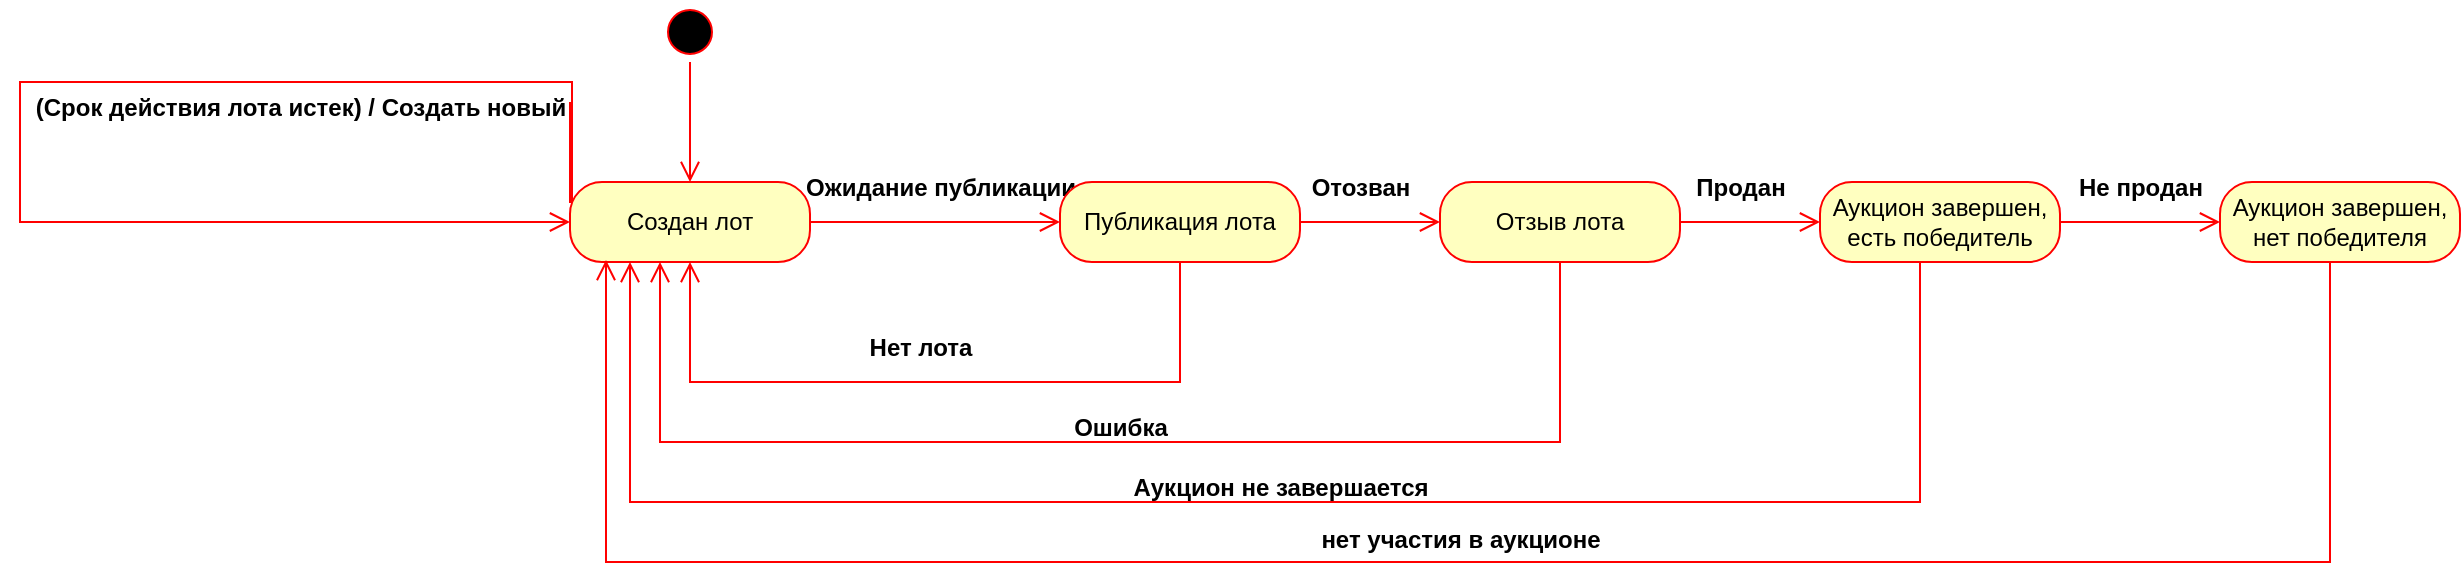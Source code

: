 <mxfile version="27.1.1">
  <diagram name="Страница — 1" id="BJoPQupQMTP9wN722gMG">
    <mxGraphModel dx="1624" dy="391" grid="1" gridSize="10" guides="1" tooltips="1" connect="1" arrows="1" fold="1" page="1" pageScale="1" pageWidth="827" pageHeight="1169" math="0" shadow="0">
      <root>
        <mxCell id="0" />
        <mxCell id="1" parent="0" />
        <mxCell id="Pz7HpV5F2o3lcfN9i-EV-1" value="" style="ellipse;html=1;shape=startState;fillColor=#000000;strokeColor=#ff0000;" vertex="1" parent="1">
          <mxGeometry x="170" y="60" width="30" height="30" as="geometry" />
        </mxCell>
        <mxCell id="Pz7HpV5F2o3lcfN9i-EV-2" value="" style="edgeStyle=orthogonalEdgeStyle;html=1;verticalAlign=bottom;endArrow=open;endSize=8;strokeColor=#ff0000;rounded=0;" edge="1" source="Pz7HpV5F2o3lcfN9i-EV-1" parent="1">
          <mxGeometry relative="1" as="geometry">
            <mxPoint x="185" y="150" as="targetPoint" />
          </mxGeometry>
        </mxCell>
        <mxCell id="Pz7HpV5F2o3lcfN9i-EV-3" value="Создан лот" style="rounded=1;whiteSpace=wrap;html=1;arcSize=40;fontColor=#000000;fillColor=#ffffc0;strokeColor=#ff0000;" vertex="1" parent="1">
          <mxGeometry x="125" y="150" width="120" height="40" as="geometry" />
        </mxCell>
        <mxCell id="Pz7HpV5F2o3lcfN9i-EV-4" value="" style="edgeStyle=orthogonalEdgeStyle;html=1;verticalAlign=bottom;endArrow=open;endSize=8;strokeColor=#ff0000;rounded=0;entryX=0;entryY=0.5;entryDx=0;entryDy=0;" edge="1" source="Pz7HpV5F2o3lcfN9i-EV-3" parent="1" target="Pz7HpV5F2o3lcfN9i-EV-5">
          <mxGeometry relative="1" as="geometry">
            <mxPoint x="310" y="170" as="targetPoint" />
          </mxGeometry>
        </mxCell>
        <mxCell id="Pz7HpV5F2o3lcfN9i-EV-6" value="Отзыв лота" style="rounded=1;whiteSpace=wrap;html=1;arcSize=40;fontColor=#000000;fillColor=#ffffc0;strokeColor=#ff0000;" vertex="1" parent="1">
          <mxGeometry x="560" y="150" width="120" height="40" as="geometry" />
        </mxCell>
        <mxCell id="Pz7HpV5F2o3lcfN9i-EV-7" value="" style="edgeStyle=orthogonalEdgeStyle;html=1;verticalAlign=bottom;endArrow=open;endSize=8;strokeColor=#ff0000;rounded=0;entryX=0;entryY=0.5;entryDx=0;entryDy=0;" edge="1" parent="1" source="Pz7HpV5F2o3lcfN9i-EV-5" target="Pz7HpV5F2o3lcfN9i-EV-6">
          <mxGeometry relative="1" as="geometry">
            <mxPoint x="375" y="170" as="targetPoint" />
            <mxPoint x="430" y="170" as="sourcePoint" />
          </mxGeometry>
        </mxCell>
        <mxCell id="Pz7HpV5F2o3lcfN9i-EV-8" value="Аукцион завершен, есть победитель" style="rounded=1;whiteSpace=wrap;html=1;arcSize=40;fontColor=#000000;fillColor=#ffffc0;strokeColor=#ff0000;" vertex="1" parent="1">
          <mxGeometry x="750" y="150" width="120" height="40" as="geometry" />
        </mxCell>
        <mxCell id="Pz7HpV5F2o3lcfN9i-EV-9" value="" style="edgeStyle=orthogonalEdgeStyle;html=1;verticalAlign=bottom;endArrow=open;endSize=8;strokeColor=#ff0000;rounded=0;entryX=0;entryY=0.5;entryDx=0;entryDy=0;" edge="1" source="Pz7HpV5F2o3lcfN9i-EV-8" parent="1" target="Pz7HpV5F2o3lcfN9i-EV-11">
          <mxGeometry relative="1" as="geometry">
            <mxPoint x="790" y="170" as="targetPoint" />
          </mxGeometry>
        </mxCell>
        <mxCell id="Pz7HpV5F2o3lcfN9i-EV-10" value="" style="edgeStyle=orthogonalEdgeStyle;html=1;verticalAlign=bottom;endArrow=open;endSize=8;strokeColor=#ff0000;rounded=0;entryX=0;entryY=0.5;entryDx=0;entryDy=0;exitX=1;exitY=0.5;exitDx=0;exitDy=0;" edge="1" parent="1" source="Pz7HpV5F2o3lcfN9i-EV-6" target="Pz7HpV5F2o3lcfN9i-EV-8">
          <mxGeometry relative="1" as="geometry">
            <mxPoint x="500" y="170" as="targetPoint" />
            <mxPoint x="450" y="170" as="sourcePoint" />
          </mxGeometry>
        </mxCell>
        <mxCell id="Pz7HpV5F2o3lcfN9i-EV-11" value="Аукцион завершен, нет победителя" style="rounded=1;whiteSpace=wrap;html=1;arcSize=40;fontColor=#000000;fillColor=#ffffc0;strokeColor=#ff0000;" vertex="1" parent="1">
          <mxGeometry x="950" y="150" width="120" height="40" as="geometry" />
        </mxCell>
        <mxCell id="Pz7HpV5F2o3lcfN9i-EV-12" value="Не продан" style="text;align=center;fontStyle=1;verticalAlign=middle;spacingLeft=3;spacingRight=3;strokeColor=none;rotatable=0;points=[[0,0.5],[1,0.5]];portConstraint=eastwest;html=1;" vertex="1" parent="1">
          <mxGeometry x="870" y="140" width="80" height="26" as="geometry" />
        </mxCell>
        <mxCell id="Pz7HpV5F2o3lcfN9i-EV-13" value="Продан" style="text;align=center;fontStyle=1;verticalAlign=middle;spacingLeft=3;spacingRight=3;strokeColor=none;rotatable=0;points=[[0,0.5],[1,0.5]];portConstraint=eastwest;html=1;" vertex="1" parent="1">
          <mxGeometry x="670" y="140" width="80" height="26" as="geometry" />
        </mxCell>
        <mxCell id="Pz7HpV5F2o3lcfN9i-EV-14" value="Отозван" style="text;align=center;fontStyle=1;verticalAlign=middle;spacingLeft=3;spacingRight=3;strokeColor=none;rotatable=0;points=[[0,0.5],[1,0.5]];portConstraint=eastwest;html=1;" vertex="1" parent="1">
          <mxGeometry x="480" y="140" width="80" height="26" as="geometry" />
        </mxCell>
        <mxCell id="Pz7HpV5F2o3lcfN9i-EV-15" value="Ожидание публикации" style="text;align=center;fontStyle=1;verticalAlign=middle;spacingLeft=3;spacingRight=3;strokeColor=none;rotatable=0;points=[[0,0.5],[1,0.5]];portConstraint=eastwest;html=1;" vertex="1" parent="1">
          <mxGeometry x="270" y="140" width="80" height="26" as="geometry" />
        </mxCell>
        <mxCell id="Pz7HpV5F2o3lcfN9i-EV-5" value="Публикация лота" style="rounded=1;whiteSpace=wrap;html=1;arcSize=40;fontColor=#000000;fillColor=#ffffc0;strokeColor=#ff0000;" vertex="1" parent="1">
          <mxGeometry x="370" y="150" width="120" height="40" as="geometry" />
        </mxCell>
        <mxCell id="Pz7HpV5F2o3lcfN9i-EV-17" value="" style="edgeStyle=orthogonalEdgeStyle;html=1;verticalAlign=bottom;endArrow=open;endSize=8;strokeColor=#ff0000;rounded=0;entryX=0.5;entryY=1;entryDx=0;entryDy=0;exitX=0.5;exitY=1;exitDx=0;exitDy=0;" edge="1" parent="1" source="Pz7HpV5F2o3lcfN9i-EV-5" target="Pz7HpV5F2o3lcfN9i-EV-3">
          <mxGeometry relative="1" as="geometry">
            <mxPoint x="475" y="210" as="targetPoint" />
            <mxPoint x="350" y="210" as="sourcePoint" />
            <Array as="points">
              <mxPoint x="430" y="250" />
              <mxPoint x="185" y="250" />
            </Array>
          </mxGeometry>
        </mxCell>
        <mxCell id="Pz7HpV5F2o3lcfN9i-EV-18" value="Нет лота" style="text;align=center;fontStyle=1;verticalAlign=middle;spacingLeft=3;spacingRight=3;strokeColor=none;rotatable=0;points=[[0,0.5],[1,0.5]];portConstraint=eastwest;html=1;" vertex="1" parent="1">
          <mxGeometry x="260" y="220" width="80" height="26" as="geometry" />
        </mxCell>
        <mxCell id="Pz7HpV5F2o3lcfN9i-EV-19" value="" style="edgeStyle=orthogonalEdgeStyle;html=1;verticalAlign=bottom;endArrow=open;endSize=8;strokeColor=#ff0000;rounded=0;entryX=0.5;entryY=1;entryDx=0;entryDy=0;exitX=0.5;exitY=1;exitDx=0;exitDy=0;" edge="1" parent="1" source="Pz7HpV5F2o3lcfN9i-EV-6">
          <mxGeometry relative="1" as="geometry">
            <mxPoint x="170" y="190" as="targetPoint" />
            <mxPoint x="415" y="190" as="sourcePoint" />
            <Array as="points">
              <mxPoint x="620" y="280" />
              <mxPoint x="170" y="280" />
            </Array>
          </mxGeometry>
        </mxCell>
        <mxCell id="Pz7HpV5F2o3lcfN9i-EV-20" value="Ошибка" style="text;align=center;fontStyle=1;verticalAlign=middle;spacingLeft=3;spacingRight=3;strokeColor=none;rotatable=0;points=[[0,0.5],[1,0.5]];portConstraint=eastwest;html=1;" vertex="1" parent="1">
          <mxGeometry x="360" y="260" width="80" height="26" as="geometry" />
        </mxCell>
        <mxCell id="Pz7HpV5F2o3lcfN9i-EV-21" value="" style="edgeStyle=orthogonalEdgeStyle;html=1;verticalAlign=bottom;endArrow=open;endSize=8;strokeColor=#ff0000;rounded=0;entryX=0.25;entryY=1;entryDx=0;entryDy=0;exitX=0.5;exitY=1;exitDx=0;exitDy=0;" edge="1" parent="1" target="Pz7HpV5F2o3lcfN9i-EV-3">
          <mxGeometry relative="1" as="geometry">
            <mxPoint x="350" y="190" as="targetPoint" />
            <mxPoint x="800" y="190" as="sourcePoint" />
            <Array as="points">
              <mxPoint x="800" y="310" />
              <mxPoint x="155" y="310" />
            </Array>
          </mxGeometry>
        </mxCell>
        <mxCell id="Pz7HpV5F2o3lcfN9i-EV-23" value="Аукцион не завершается" style="text;align=center;fontStyle=1;verticalAlign=middle;spacingLeft=3;spacingRight=3;strokeColor=none;rotatable=0;points=[[0,0.5],[1,0.5]];portConstraint=eastwest;html=1;" vertex="1" parent="1">
          <mxGeometry x="440" y="290" width="80" height="26" as="geometry" />
        </mxCell>
        <mxCell id="Pz7HpV5F2o3lcfN9i-EV-24" value="" style="edgeStyle=orthogonalEdgeStyle;html=1;verticalAlign=bottom;endArrow=open;endSize=8;strokeColor=#ff0000;rounded=0;entryX=0.15;entryY=0.975;entryDx=0;entryDy=0;exitX=0.5;exitY=1;exitDx=0;exitDy=0;entryPerimeter=0;" edge="1" parent="1" target="Pz7HpV5F2o3lcfN9i-EV-3">
          <mxGeometry relative="1" as="geometry">
            <mxPoint x="360" y="190" as="targetPoint" />
            <mxPoint x="1005" y="190" as="sourcePoint" />
            <Array as="points">
              <mxPoint x="1005" y="340" />
              <mxPoint x="143" y="340" />
            </Array>
          </mxGeometry>
        </mxCell>
        <mxCell id="Pz7HpV5F2o3lcfN9i-EV-25" value="нет участия в аукционе" style="text;align=center;fontStyle=1;verticalAlign=middle;spacingLeft=3;spacingRight=3;strokeColor=none;rotatable=0;points=[[0,0.5],[1,0.5]];portConstraint=eastwest;html=1;" vertex="1" parent="1">
          <mxGeometry x="530" y="316" width="80" height="26" as="geometry" />
        </mxCell>
        <mxCell id="Pz7HpV5F2o3lcfN9i-EV-26" value="(Срок действия лота истек) / Создать новый" style="text;align=center;fontStyle=1;verticalAlign=middle;spacingLeft=3;spacingRight=3;strokeColor=none;rotatable=0;points=[[0,0.5],[1,0.5]];portConstraint=eastwest;html=1;" vertex="1" parent="1">
          <mxGeometry x="-50" y="100" width="80" height="26" as="geometry" />
        </mxCell>
        <mxCell id="Pz7HpV5F2o3lcfN9i-EV-27" value="" style="edgeStyle=orthogonalEdgeStyle;html=1;verticalAlign=bottom;endArrow=open;endSize=8;strokeColor=#ff0000;rounded=0;entryX=0;entryY=0.5;entryDx=0;entryDy=0;" edge="1" parent="1" target="Pz7HpV5F2o3lcfN9i-EV-3">
          <mxGeometry relative="1" as="geometry">
            <mxPoint x="200" y="180" as="targetPoint" />
            <mxPoint x="125" y="110" as="sourcePoint" />
            <Array as="points">
              <mxPoint x="125" y="160" />
              <mxPoint x="126" y="160" />
              <mxPoint x="126" y="100" />
              <mxPoint x="-150" y="100" />
              <mxPoint x="-150" y="170" />
            </Array>
          </mxGeometry>
        </mxCell>
      </root>
    </mxGraphModel>
  </diagram>
</mxfile>
